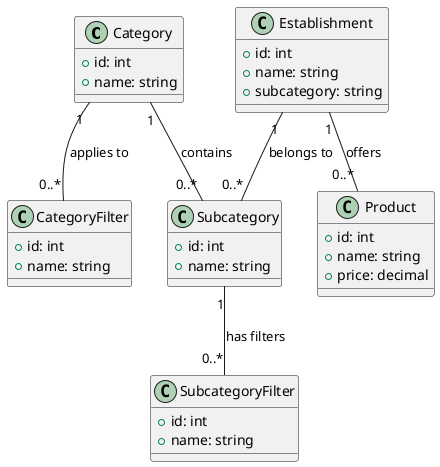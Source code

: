 @startuml

' Entities
class Category {
    +id: int
    +name: string
}

class CategoryFilter {
    +id: int
    +name: string
}

class Subcategory {
    +id: int
    +name: string
}

class SubcategoryFilter {
    +id: int
    +name: string
}

class Establishment {
    +id: int
    +name: string
    +subcategory: string
}

class Product {
    +id: int
    +name: string
    +price: decimal
}

' Relationships
Category "1" -- "0..*" CategoryFilter : applies to
Category "1" -- "0..*" Subcategory : contains
Subcategory "1" -- "0..*" SubcategoryFilter : has filters
Establishment "1" -- "0..*" Product : offers
Establishment "1" -- "0..*" Subcategory : belongs to

@enduml
